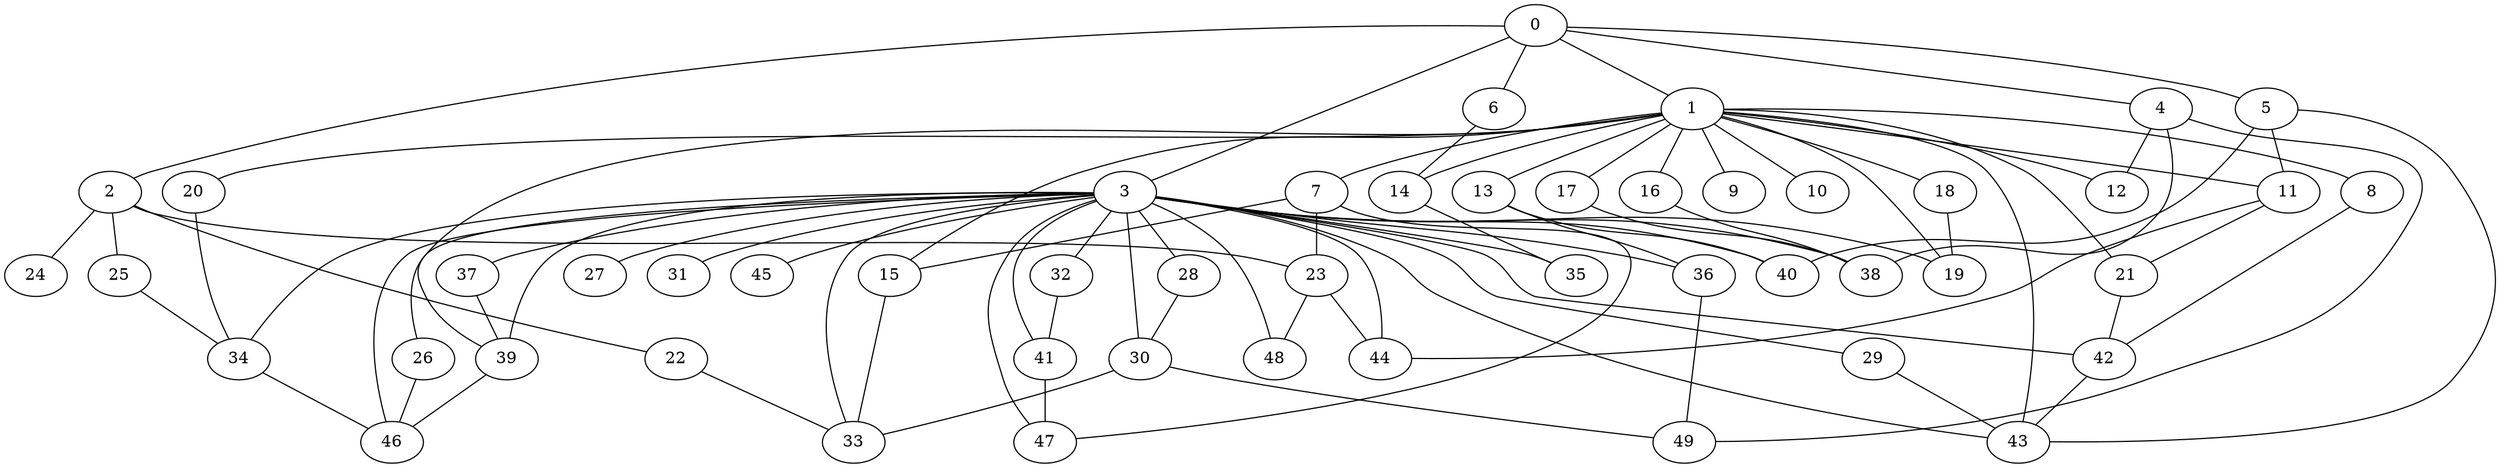 
graph graphname {
    0 -- 1
0 -- 2
0 -- 3
0 -- 4
0 -- 5
0 -- 6
1 -- 7
1 -- 8
1 -- 9
1 -- 10
1 -- 11
1 -- 12
1 -- 13
1 -- 14
1 -- 15
1 -- 16
1 -- 17
1 -- 18
1 -- 19
1 -- 20
1 -- 21
1 -- 39
1 -- 43
2 -- 24
2 -- 25
2 -- 22
2 -- 23
3 -- 26
3 -- 27
3 -- 28
3 -- 29
3 -- 30
3 -- 31
3 -- 32
3 -- 33
3 -- 34
3 -- 35
3 -- 36
3 -- 37
3 -- 38
3 -- 39
3 -- 40
3 -- 41
3 -- 42
3 -- 43
3 -- 44
3 -- 45
3 -- 46
3 -- 47
3 -- 48
3 -- 19
4 -- 49
4 -- 12
4 -- 38
5 -- 11
5 -- 43
5 -- 40
6 -- 14
7 -- 47
7 -- 23
7 -- 15
8 -- 42
11 -- 21
11 -- 44
13 -- 36
13 -- 40
14 -- 35
15 -- 33
16 -- 38
17 -- 38
18 -- 19
20 -- 34
21 -- 42
22 -- 33
23 -- 44
23 -- 48
25 -- 34
26 -- 46
28 -- 30
29 -- 43
30 -- 33
30 -- 49
32 -- 41
34 -- 46
36 -- 49
37 -- 39
39 -- 46
41 -- 47
42 -- 43

}
